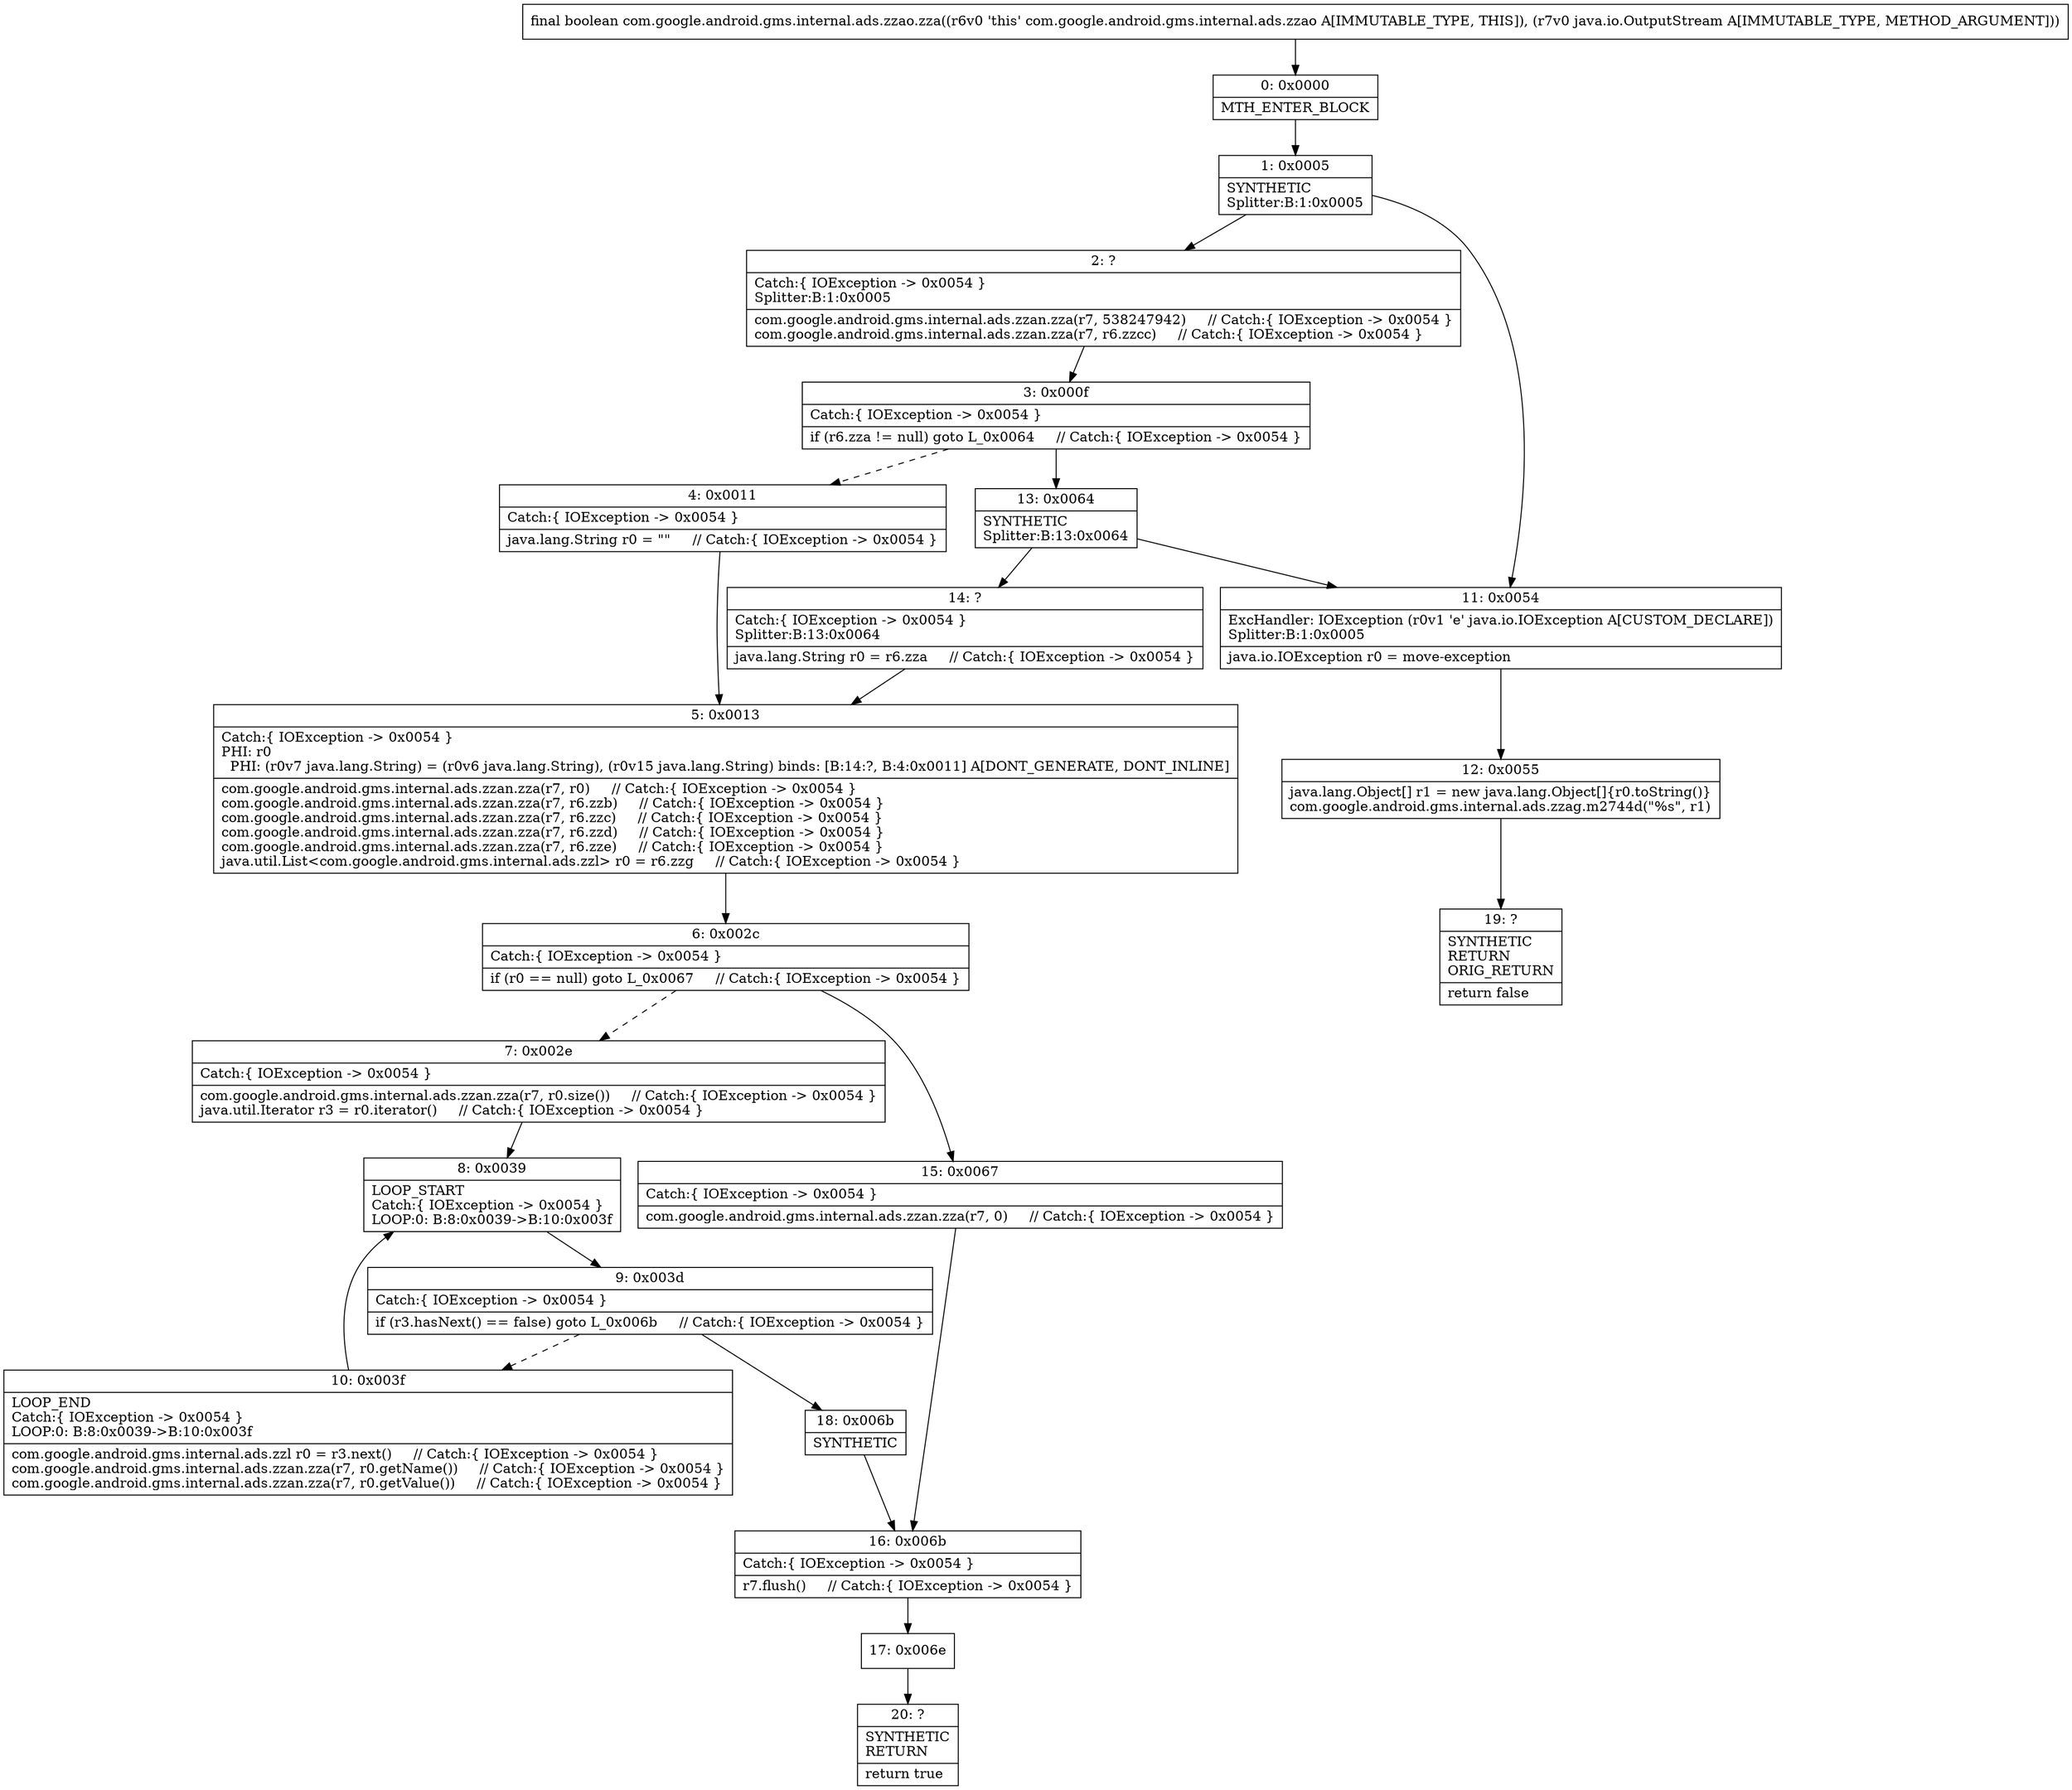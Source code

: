 digraph "CFG forcom.google.android.gms.internal.ads.zzao.zza(Ljava\/io\/OutputStream;)Z" {
Node_0 [shape=record,label="{0\:\ 0x0000|MTH_ENTER_BLOCK\l}"];
Node_1 [shape=record,label="{1\:\ 0x0005|SYNTHETIC\lSplitter:B:1:0x0005\l}"];
Node_2 [shape=record,label="{2\:\ ?|Catch:\{ IOException \-\> 0x0054 \}\lSplitter:B:1:0x0005\l|com.google.android.gms.internal.ads.zzan.zza(r7, 538247942)     \/\/ Catch:\{ IOException \-\> 0x0054 \}\lcom.google.android.gms.internal.ads.zzan.zza(r7, r6.zzcc)     \/\/ Catch:\{ IOException \-\> 0x0054 \}\l}"];
Node_3 [shape=record,label="{3\:\ 0x000f|Catch:\{ IOException \-\> 0x0054 \}\l|if (r6.zza != null) goto L_0x0064     \/\/ Catch:\{ IOException \-\> 0x0054 \}\l}"];
Node_4 [shape=record,label="{4\:\ 0x0011|Catch:\{ IOException \-\> 0x0054 \}\l|java.lang.String r0 = \"\"     \/\/ Catch:\{ IOException \-\> 0x0054 \}\l}"];
Node_5 [shape=record,label="{5\:\ 0x0013|Catch:\{ IOException \-\> 0x0054 \}\lPHI: r0 \l  PHI: (r0v7 java.lang.String) = (r0v6 java.lang.String), (r0v15 java.lang.String) binds: [B:14:?, B:4:0x0011] A[DONT_GENERATE, DONT_INLINE]\l|com.google.android.gms.internal.ads.zzan.zza(r7, r0)     \/\/ Catch:\{ IOException \-\> 0x0054 \}\lcom.google.android.gms.internal.ads.zzan.zza(r7, r6.zzb)     \/\/ Catch:\{ IOException \-\> 0x0054 \}\lcom.google.android.gms.internal.ads.zzan.zza(r7, r6.zzc)     \/\/ Catch:\{ IOException \-\> 0x0054 \}\lcom.google.android.gms.internal.ads.zzan.zza(r7, r6.zzd)     \/\/ Catch:\{ IOException \-\> 0x0054 \}\lcom.google.android.gms.internal.ads.zzan.zza(r7, r6.zze)     \/\/ Catch:\{ IOException \-\> 0x0054 \}\ljava.util.List\<com.google.android.gms.internal.ads.zzl\> r0 = r6.zzg     \/\/ Catch:\{ IOException \-\> 0x0054 \}\l}"];
Node_6 [shape=record,label="{6\:\ 0x002c|Catch:\{ IOException \-\> 0x0054 \}\l|if (r0 == null) goto L_0x0067     \/\/ Catch:\{ IOException \-\> 0x0054 \}\l}"];
Node_7 [shape=record,label="{7\:\ 0x002e|Catch:\{ IOException \-\> 0x0054 \}\l|com.google.android.gms.internal.ads.zzan.zza(r7, r0.size())     \/\/ Catch:\{ IOException \-\> 0x0054 \}\ljava.util.Iterator r3 = r0.iterator()     \/\/ Catch:\{ IOException \-\> 0x0054 \}\l}"];
Node_8 [shape=record,label="{8\:\ 0x0039|LOOP_START\lCatch:\{ IOException \-\> 0x0054 \}\lLOOP:0: B:8:0x0039\-\>B:10:0x003f\l}"];
Node_9 [shape=record,label="{9\:\ 0x003d|Catch:\{ IOException \-\> 0x0054 \}\l|if (r3.hasNext() == false) goto L_0x006b     \/\/ Catch:\{ IOException \-\> 0x0054 \}\l}"];
Node_10 [shape=record,label="{10\:\ 0x003f|LOOP_END\lCatch:\{ IOException \-\> 0x0054 \}\lLOOP:0: B:8:0x0039\-\>B:10:0x003f\l|com.google.android.gms.internal.ads.zzl r0 = r3.next()     \/\/ Catch:\{ IOException \-\> 0x0054 \}\lcom.google.android.gms.internal.ads.zzan.zza(r7, r0.getName())     \/\/ Catch:\{ IOException \-\> 0x0054 \}\lcom.google.android.gms.internal.ads.zzan.zza(r7, r0.getValue())     \/\/ Catch:\{ IOException \-\> 0x0054 \}\l}"];
Node_11 [shape=record,label="{11\:\ 0x0054|ExcHandler: IOException (r0v1 'e' java.io.IOException A[CUSTOM_DECLARE])\lSplitter:B:1:0x0005\l|java.io.IOException r0 = move\-exception\l}"];
Node_12 [shape=record,label="{12\:\ 0x0055|java.lang.Object[] r1 = new java.lang.Object[]\{r0.toString()\}\lcom.google.android.gms.internal.ads.zzag.m2744d(\"%s\", r1)\l}"];
Node_13 [shape=record,label="{13\:\ 0x0064|SYNTHETIC\lSplitter:B:13:0x0064\l}"];
Node_14 [shape=record,label="{14\:\ ?|Catch:\{ IOException \-\> 0x0054 \}\lSplitter:B:13:0x0064\l|java.lang.String r0 = r6.zza     \/\/ Catch:\{ IOException \-\> 0x0054 \}\l}"];
Node_15 [shape=record,label="{15\:\ 0x0067|Catch:\{ IOException \-\> 0x0054 \}\l|com.google.android.gms.internal.ads.zzan.zza(r7, 0)     \/\/ Catch:\{ IOException \-\> 0x0054 \}\l}"];
Node_16 [shape=record,label="{16\:\ 0x006b|Catch:\{ IOException \-\> 0x0054 \}\l|r7.flush()     \/\/ Catch:\{ IOException \-\> 0x0054 \}\l}"];
Node_17 [shape=record,label="{17\:\ 0x006e}"];
Node_18 [shape=record,label="{18\:\ 0x006b|SYNTHETIC\l}"];
Node_19 [shape=record,label="{19\:\ ?|SYNTHETIC\lRETURN\lORIG_RETURN\l|return false\l}"];
Node_20 [shape=record,label="{20\:\ ?|SYNTHETIC\lRETURN\l|return true\l}"];
MethodNode[shape=record,label="{final boolean com.google.android.gms.internal.ads.zzao.zza((r6v0 'this' com.google.android.gms.internal.ads.zzao A[IMMUTABLE_TYPE, THIS]), (r7v0 java.io.OutputStream A[IMMUTABLE_TYPE, METHOD_ARGUMENT])) }"];
MethodNode -> Node_0;
Node_0 -> Node_1;
Node_1 -> Node_2;
Node_1 -> Node_11;
Node_2 -> Node_3;
Node_3 -> Node_4[style=dashed];
Node_3 -> Node_13;
Node_4 -> Node_5;
Node_5 -> Node_6;
Node_6 -> Node_7[style=dashed];
Node_6 -> Node_15;
Node_7 -> Node_8;
Node_8 -> Node_9;
Node_9 -> Node_10[style=dashed];
Node_9 -> Node_18;
Node_10 -> Node_8;
Node_11 -> Node_12;
Node_12 -> Node_19;
Node_13 -> Node_14;
Node_13 -> Node_11;
Node_14 -> Node_5;
Node_15 -> Node_16;
Node_16 -> Node_17;
Node_17 -> Node_20;
Node_18 -> Node_16;
}

